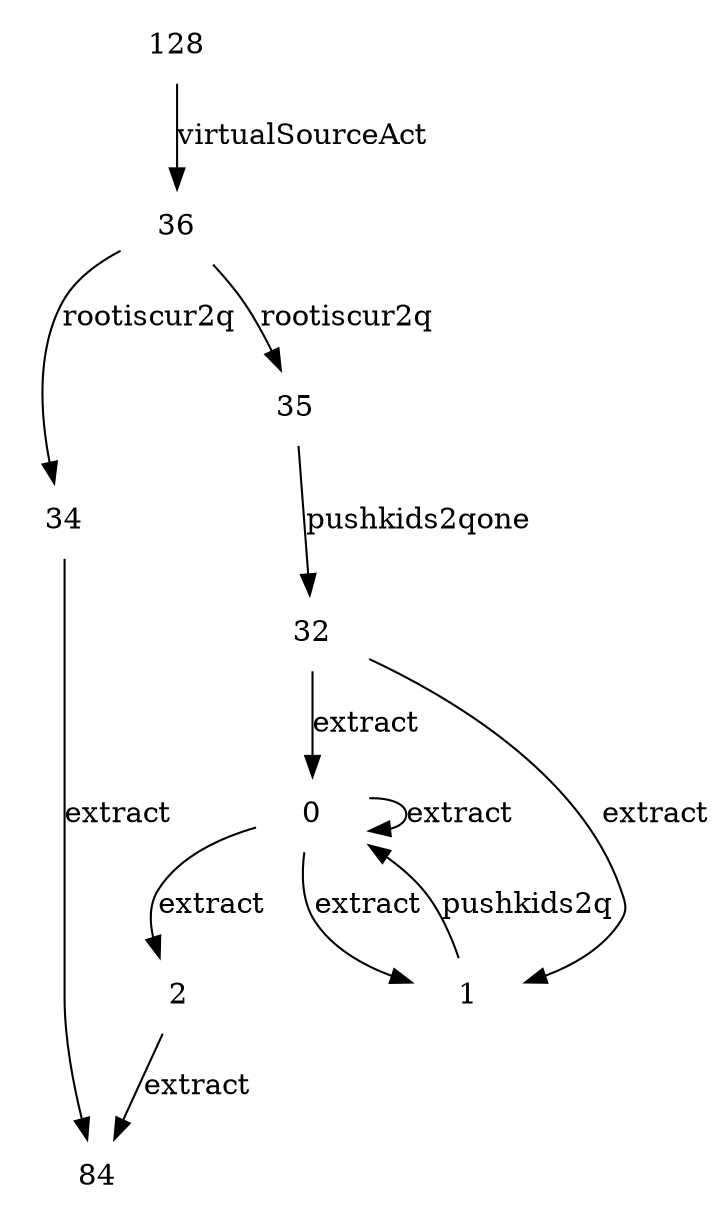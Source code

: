 digraph G {
    node [shape=plaintext]
34->84[label = "extract"]

2->84[label = "extract"]

36->34[label = "rootiscur2q"]
36->35[label = "rootiscur2q"]

0->2[label = "extract"]
0->1[label = "extract"]
0->0[label = "extract"]

128->36[label = "virtualSourceAct"]

32->0[label = "extract"]
32->1[label = "extract"]

1->0[label = "pushkids2q"]

35->32[label = "pushkids2qone"]

}